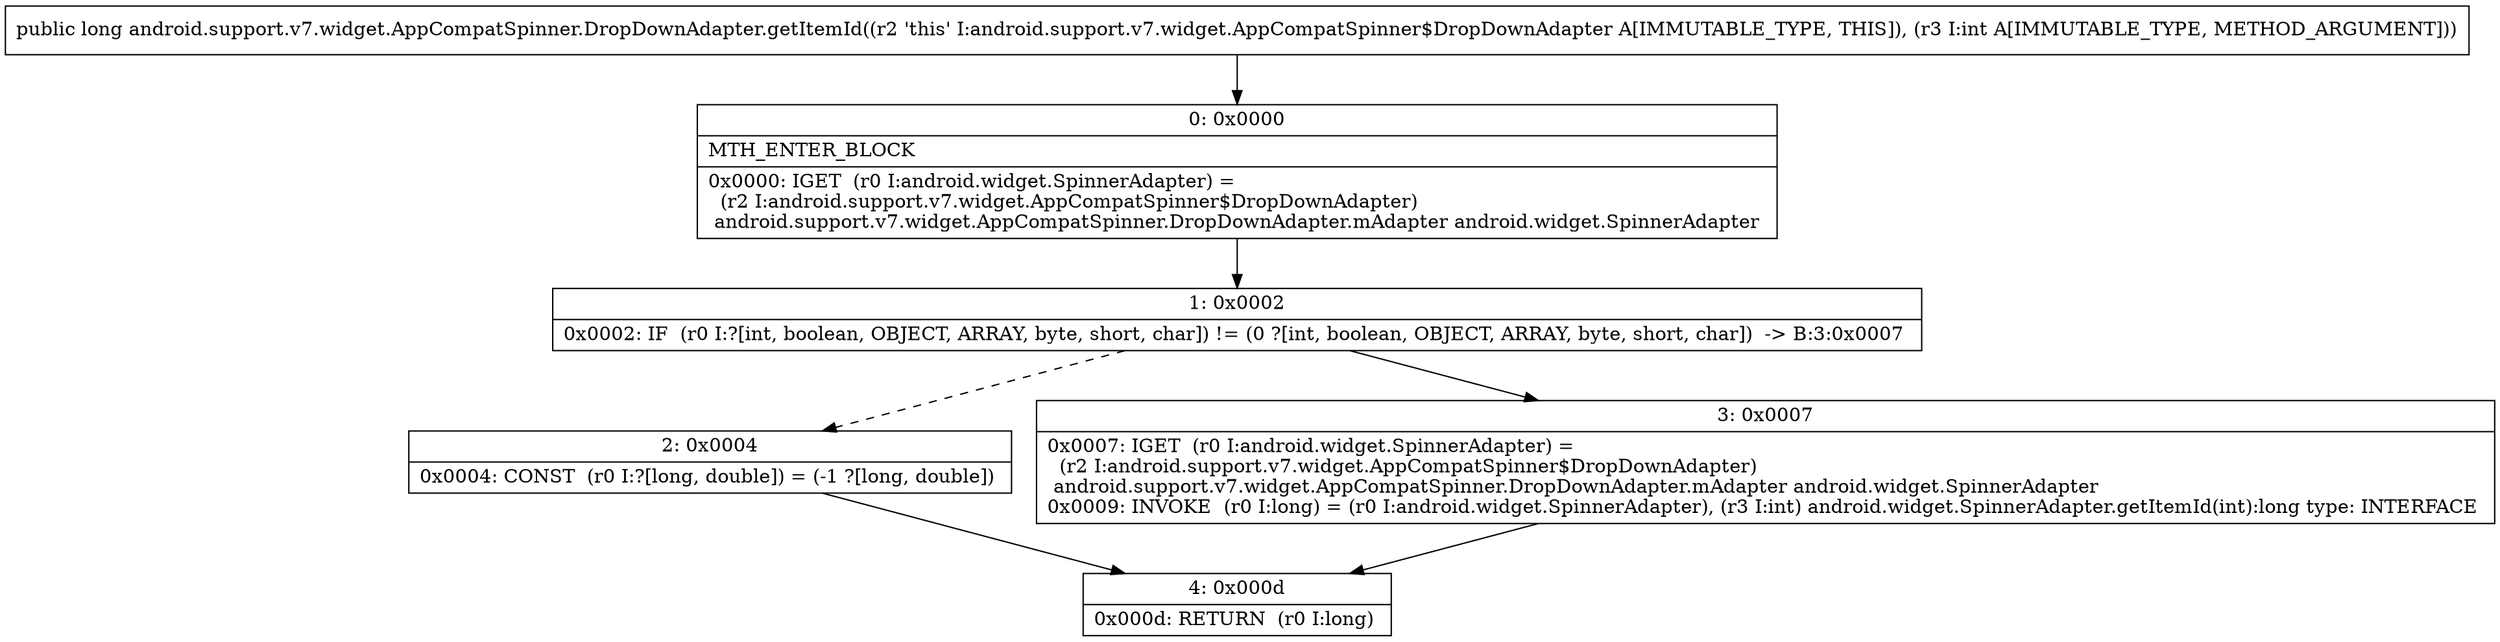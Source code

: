 digraph "CFG forandroid.support.v7.widget.AppCompatSpinner.DropDownAdapter.getItemId(I)J" {
Node_0 [shape=record,label="{0\:\ 0x0000|MTH_ENTER_BLOCK\l|0x0000: IGET  (r0 I:android.widget.SpinnerAdapter) = \l  (r2 I:android.support.v7.widget.AppCompatSpinner$DropDownAdapter)\l android.support.v7.widget.AppCompatSpinner.DropDownAdapter.mAdapter android.widget.SpinnerAdapter \l}"];
Node_1 [shape=record,label="{1\:\ 0x0002|0x0002: IF  (r0 I:?[int, boolean, OBJECT, ARRAY, byte, short, char]) != (0 ?[int, boolean, OBJECT, ARRAY, byte, short, char])  \-\> B:3:0x0007 \l}"];
Node_2 [shape=record,label="{2\:\ 0x0004|0x0004: CONST  (r0 I:?[long, double]) = (\-1 ?[long, double]) \l}"];
Node_3 [shape=record,label="{3\:\ 0x0007|0x0007: IGET  (r0 I:android.widget.SpinnerAdapter) = \l  (r2 I:android.support.v7.widget.AppCompatSpinner$DropDownAdapter)\l android.support.v7.widget.AppCompatSpinner.DropDownAdapter.mAdapter android.widget.SpinnerAdapter \l0x0009: INVOKE  (r0 I:long) = (r0 I:android.widget.SpinnerAdapter), (r3 I:int) android.widget.SpinnerAdapter.getItemId(int):long type: INTERFACE \l}"];
Node_4 [shape=record,label="{4\:\ 0x000d|0x000d: RETURN  (r0 I:long) \l}"];
MethodNode[shape=record,label="{public long android.support.v7.widget.AppCompatSpinner.DropDownAdapter.getItemId((r2 'this' I:android.support.v7.widget.AppCompatSpinner$DropDownAdapter A[IMMUTABLE_TYPE, THIS]), (r3 I:int A[IMMUTABLE_TYPE, METHOD_ARGUMENT])) }"];
MethodNode -> Node_0;
Node_0 -> Node_1;
Node_1 -> Node_2[style=dashed];
Node_1 -> Node_3;
Node_2 -> Node_4;
Node_3 -> Node_4;
}

